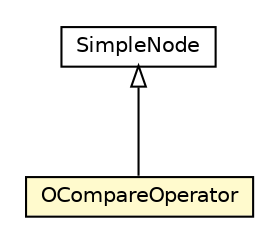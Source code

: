 #!/usr/local/bin/dot
#
# Class diagram 
# Generated by UMLGraph version R5_6-24-gf6e263 (http://www.umlgraph.org/)
#

digraph G {
	edge [fontname="Helvetica",fontsize=10,labelfontname="Helvetica",labelfontsize=10];
	node [fontname="Helvetica",fontsize=10,shape=plaintext];
	nodesep=0.25;
	ranksep=0.5;
	// com.orientechnologies.orient.core.sql.parser.OCompareOperator
	c1171300 [label=<<table title="com.orientechnologies.orient.core.sql.parser.OCompareOperator" border="0" cellborder="1" cellspacing="0" cellpadding="2" port="p" bgcolor="lemonChiffon" href="./OCompareOperator.html">
		<tr><td><table border="0" cellspacing="0" cellpadding="1">
<tr><td align="center" balign="center"> OCompareOperator </td></tr>
		</table></td></tr>
		</table>>, URL="./OCompareOperator.html", fontname="Helvetica", fontcolor="black", fontsize=10.0];
	// com.orientechnologies.orient.core.sql.parser.SimpleNode
	c1171309 [label=<<table title="com.orientechnologies.orient.core.sql.parser.SimpleNode" border="0" cellborder="1" cellspacing="0" cellpadding="2" port="p" href="./SimpleNode.html">
		<tr><td><table border="0" cellspacing="0" cellpadding="1">
<tr><td align="center" balign="center"> SimpleNode </td></tr>
		</table></td></tr>
		</table>>, URL="./SimpleNode.html", fontname="Helvetica", fontcolor="black", fontsize=10.0];
	//com.orientechnologies.orient.core.sql.parser.OCompareOperator extends com.orientechnologies.orient.core.sql.parser.SimpleNode
	c1171309:p -> c1171300:p [dir=back,arrowtail=empty];
}

